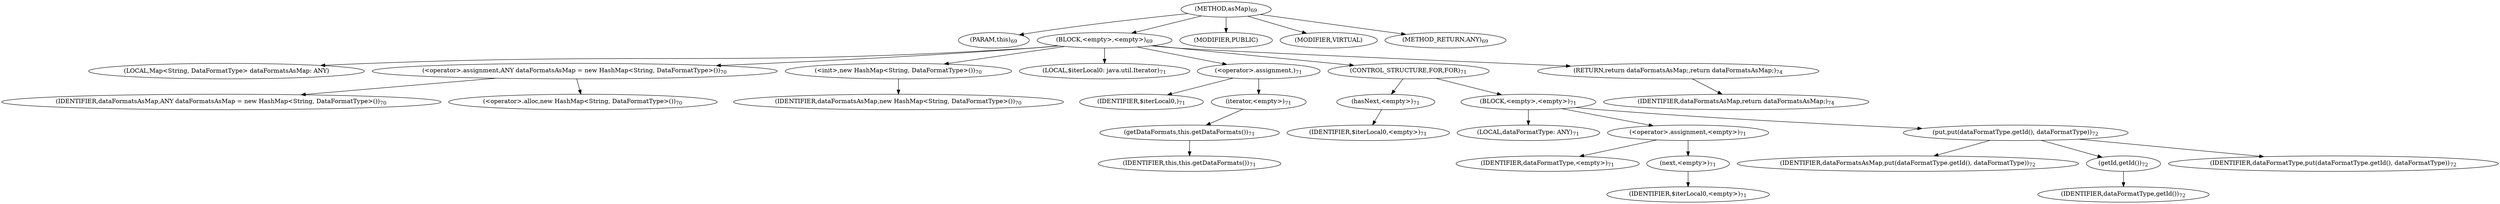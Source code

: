 digraph "asMap" {  
"161" [label = <(METHOD,asMap)<SUB>69</SUB>> ]
"8" [label = <(PARAM,this)<SUB>69</SUB>> ]
"162" [label = <(BLOCK,&lt;empty&gt;,&lt;empty&gt;)<SUB>69</SUB>> ]
"6" [label = <(LOCAL,Map&lt;String, DataFormatType&gt; dataFormatsAsMap: ANY)> ]
"163" [label = <(&lt;operator&gt;.assignment,ANY dataFormatsAsMap = new HashMap&lt;String, DataFormatType&gt;())<SUB>70</SUB>> ]
"164" [label = <(IDENTIFIER,dataFormatsAsMap,ANY dataFormatsAsMap = new HashMap&lt;String, DataFormatType&gt;())<SUB>70</SUB>> ]
"165" [label = <(&lt;operator&gt;.alloc,new HashMap&lt;String, DataFormatType&gt;())<SUB>70</SUB>> ]
"166" [label = <(&lt;init&gt;,new HashMap&lt;String, DataFormatType&gt;())<SUB>70</SUB>> ]
"5" [label = <(IDENTIFIER,dataFormatsAsMap,new HashMap&lt;String, DataFormatType&gt;())<SUB>70</SUB>> ]
"167" [label = <(LOCAL,$iterLocal0: java.util.Iterator)<SUB>71</SUB>> ]
"168" [label = <(&lt;operator&gt;.assignment,)<SUB>71</SUB>> ]
"169" [label = <(IDENTIFIER,$iterLocal0,)<SUB>71</SUB>> ]
"170" [label = <(iterator,&lt;empty&gt;)<SUB>71</SUB>> ]
"171" [label = <(getDataFormats,this.getDataFormats())<SUB>71</SUB>> ]
"7" [label = <(IDENTIFIER,this,this.getDataFormats())<SUB>71</SUB>> ]
"172" [label = <(CONTROL_STRUCTURE,FOR,FOR)<SUB>71</SUB>> ]
"173" [label = <(hasNext,&lt;empty&gt;)<SUB>71</SUB>> ]
"174" [label = <(IDENTIFIER,$iterLocal0,&lt;empty&gt;)<SUB>71</SUB>> ]
"175" [label = <(BLOCK,&lt;empty&gt;,&lt;empty&gt;)<SUB>71</SUB>> ]
"176" [label = <(LOCAL,dataFormatType: ANY)<SUB>71</SUB>> ]
"177" [label = <(&lt;operator&gt;.assignment,&lt;empty&gt;)<SUB>71</SUB>> ]
"178" [label = <(IDENTIFIER,dataFormatType,&lt;empty&gt;)<SUB>71</SUB>> ]
"179" [label = <(next,&lt;empty&gt;)<SUB>71</SUB>> ]
"180" [label = <(IDENTIFIER,$iterLocal0,&lt;empty&gt;)<SUB>71</SUB>> ]
"181" [label = <(put,put(dataFormatType.getId(), dataFormatType))<SUB>72</SUB>> ]
"182" [label = <(IDENTIFIER,dataFormatsAsMap,put(dataFormatType.getId(), dataFormatType))<SUB>72</SUB>> ]
"183" [label = <(getId,getId())<SUB>72</SUB>> ]
"184" [label = <(IDENTIFIER,dataFormatType,getId())<SUB>72</SUB>> ]
"185" [label = <(IDENTIFIER,dataFormatType,put(dataFormatType.getId(), dataFormatType))<SUB>72</SUB>> ]
"186" [label = <(RETURN,return dataFormatsAsMap;,return dataFormatsAsMap;)<SUB>74</SUB>> ]
"187" [label = <(IDENTIFIER,dataFormatsAsMap,return dataFormatsAsMap;)<SUB>74</SUB>> ]
"188" [label = <(MODIFIER,PUBLIC)> ]
"189" [label = <(MODIFIER,VIRTUAL)> ]
"190" [label = <(METHOD_RETURN,ANY)<SUB>69</SUB>> ]
  "161" -> "8" 
  "161" -> "162" 
  "161" -> "188" 
  "161" -> "189" 
  "161" -> "190" 
  "162" -> "6" 
  "162" -> "163" 
  "162" -> "166" 
  "162" -> "167" 
  "162" -> "168" 
  "162" -> "172" 
  "162" -> "186" 
  "163" -> "164" 
  "163" -> "165" 
  "166" -> "5" 
  "168" -> "169" 
  "168" -> "170" 
  "170" -> "171" 
  "171" -> "7" 
  "172" -> "173" 
  "172" -> "175" 
  "173" -> "174" 
  "175" -> "176" 
  "175" -> "177" 
  "175" -> "181" 
  "177" -> "178" 
  "177" -> "179" 
  "179" -> "180" 
  "181" -> "182" 
  "181" -> "183" 
  "181" -> "185" 
  "183" -> "184" 
  "186" -> "187" 
}
